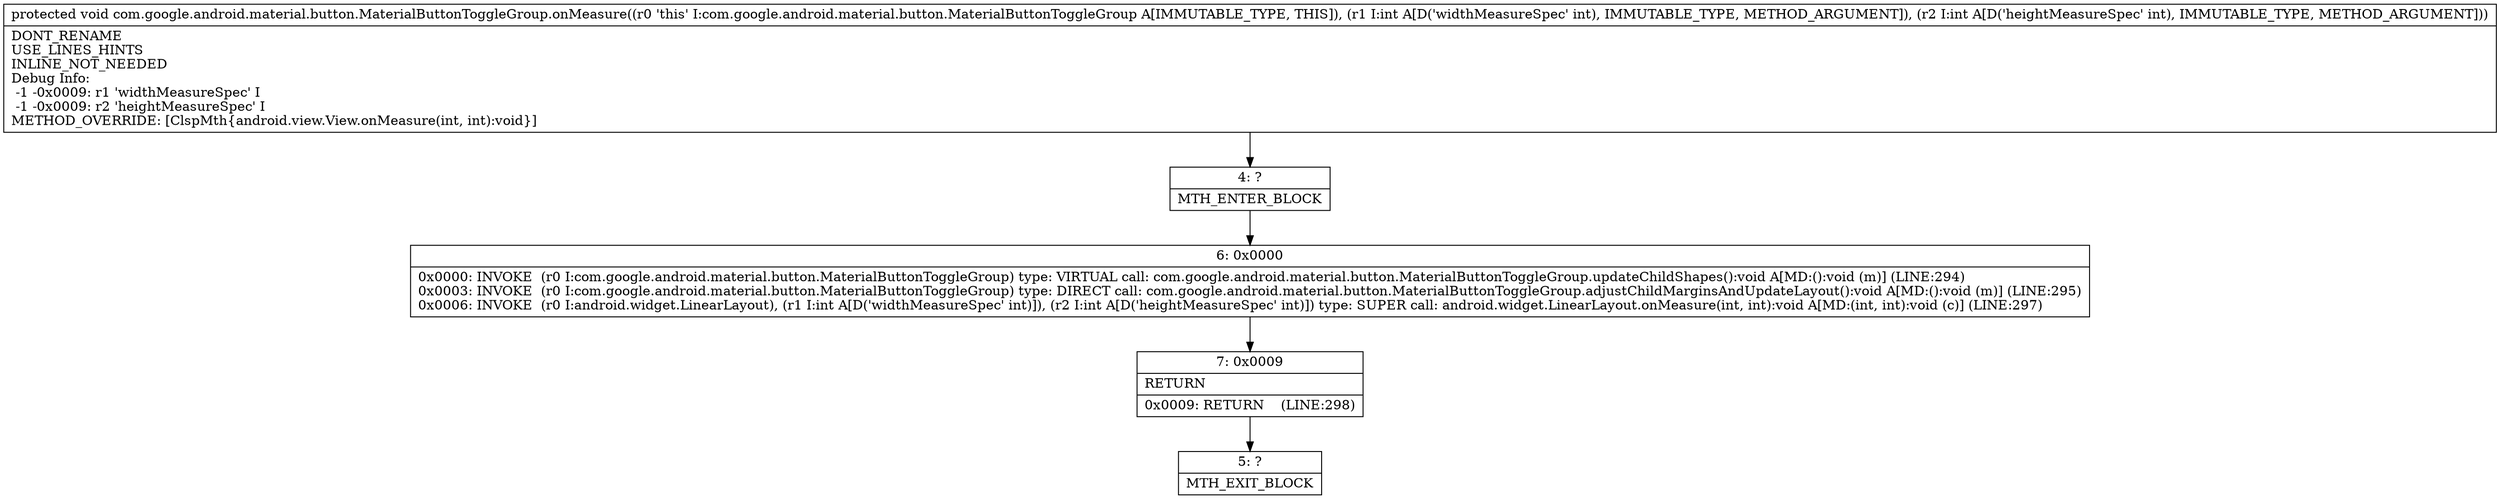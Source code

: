digraph "CFG forcom.google.android.material.button.MaterialButtonToggleGroup.onMeasure(II)V" {
Node_4 [shape=record,label="{4\:\ ?|MTH_ENTER_BLOCK\l}"];
Node_6 [shape=record,label="{6\:\ 0x0000|0x0000: INVOKE  (r0 I:com.google.android.material.button.MaterialButtonToggleGroup) type: VIRTUAL call: com.google.android.material.button.MaterialButtonToggleGroup.updateChildShapes():void A[MD:():void (m)] (LINE:294)\l0x0003: INVOKE  (r0 I:com.google.android.material.button.MaterialButtonToggleGroup) type: DIRECT call: com.google.android.material.button.MaterialButtonToggleGroup.adjustChildMarginsAndUpdateLayout():void A[MD:():void (m)] (LINE:295)\l0x0006: INVOKE  (r0 I:android.widget.LinearLayout), (r1 I:int A[D('widthMeasureSpec' int)]), (r2 I:int A[D('heightMeasureSpec' int)]) type: SUPER call: android.widget.LinearLayout.onMeasure(int, int):void A[MD:(int, int):void (c)] (LINE:297)\l}"];
Node_7 [shape=record,label="{7\:\ 0x0009|RETURN\l|0x0009: RETURN    (LINE:298)\l}"];
Node_5 [shape=record,label="{5\:\ ?|MTH_EXIT_BLOCK\l}"];
MethodNode[shape=record,label="{protected void com.google.android.material.button.MaterialButtonToggleGroup.onMeasure((r0 'this' I:com.google.android.material.button.MaterialButtonToggleGroup A[IMMUTABLE_TYPE, THIS]), (r1 I:int A[D('widthMeasureSpec' int), IMMUTABLE_TYPE, METHOD_ARGUMENT]), (r2 I:int A[D('heightMeasureSpec' int), IMMUTABLE_TYPE, METHOD_ARGUMENT]))  | DONT_RENAME\lUSE_LINES_HINTS\lINLINE_NOT_NEEDED\lDebug Info:\l  \-1 \-0x0009: r1 'widthMeasureSpec' I\l  \-1 \-0x0009: r2 'heightMeasureSpec' I\lMETHOD_OVERRIDE: [ClspMth\{android.view.View.onMeasure(int, int):void\}]\l}"];
MethodNode -> Node_4;Node_4 -> Node_6;
Node_6 -> Node_7;
Node_7 -> Node_5;
}

